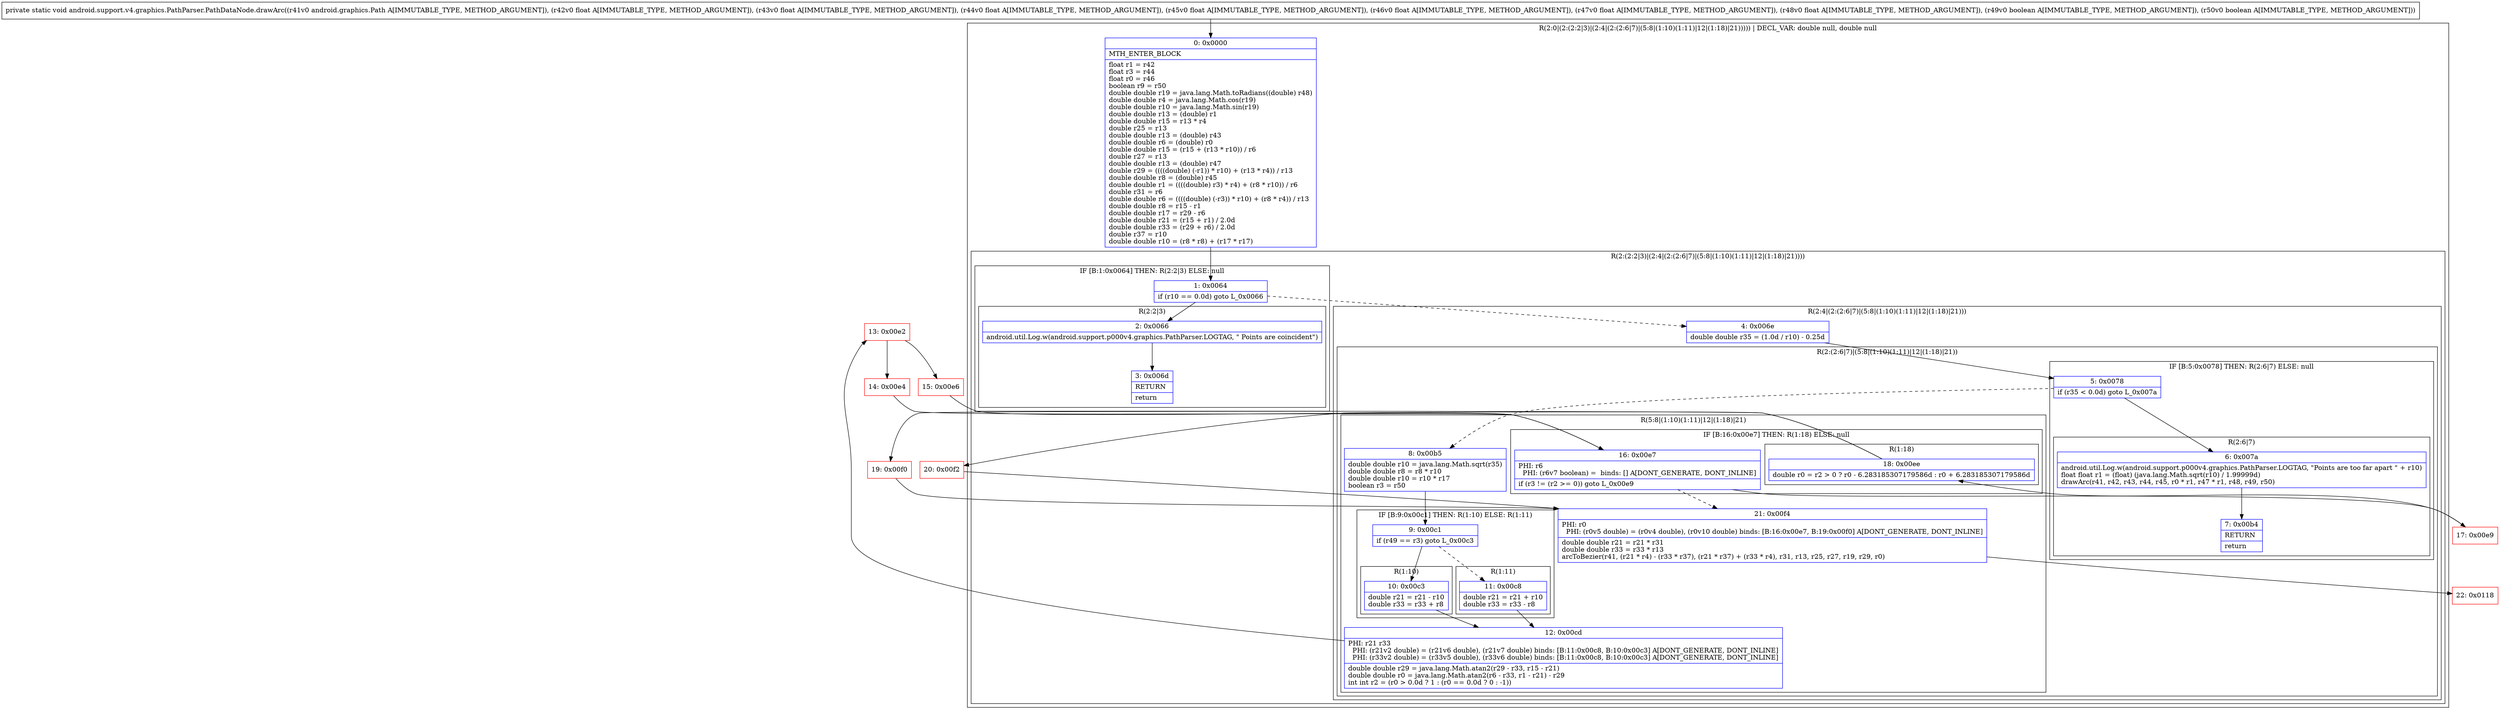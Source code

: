 digraph "CFG forandroid.support.v4.graphics.PathParser.PathDataNode.drawArc(Landroid\/graphics\/Path;FFFFFFFZZ)V" {
subgraph cluster_Region_1724706022 {
label = "R(2:0|(2:(2:2|3)|(2:4|(2:(2:6|7)|(5:8|(1:10)(1:11)|12|(1:18)|21))))) | DECL_VAR: double null, double null\l";
node [shape=record,color=blue];
Node_0 [shape=record,label="{0\:\ 0x0000|MTH_ENTER_BLOCK\l|float r1 = r42\lfloat r3 = r44\lfloat r0 = r46\lboolean r9 = r50\ldouble double r19 = java.lang.Math.toRadians((double) r48)\ldouble double r4 = java.lang.Math.cos(r19)\ldouble double r10 = java.lang.Math.sin(r19)\ldouble double r13 = (double) r1\ldouble double r15 = r13 * r4\ldouble r25 = r13\ldouble double r13 = (double) r43\ldouble double r6 = (double) r0\ldouble double r15 = (r15 + (r13 * r10)) \/ r6\ldouble r27 = r13\ldouble double r13 = (double) r47\ldouble r29 = ((((double) (\-r1)) * r10) + (r13 * r4)) \/ r13\ldouble double r8 = (double) r45\ldouble double r1 = ((((double) r3) * r4) + (r8 * r10)) \/ r6\ldouble r31 = r6\ldouble double r6 = ((((double) (\-r3)) * r10) + (r8 * r4)) \/ r13\ldouble double r8 = r15 \- r1\ldouble double r17 = r29 \- r6\ldouble double r21 = (r15 + r1) \/ 2.0d\ldouble double r33 = (r29 + r6) \/ 2.0d\ldouble r37 = r10\ldouble double r10 = (r8 * r8) + (r17 * r17)\l}"];
subgraph cluster_Region_2080151931 {
label = "R(2:(2:2|3)|(2:4|(2:(2:6|7)|(5:8|(1:10)(1:11)|12|(1:18)|21))))";
node [shape=record,color=blue];
subgraph cluster_IfRegion_1126377666 {
label = "IF [B:1:0x0064] THEN: R(2:2|3) ELSE: null";
node [shape=record,color=blue];
Node_1 [shape=record,label="{1\:\ 0x0064|if (r10 == 0.0d) goto L_0x0066\l}"];
subgraph cluster_Region_1650015763 {
label = "R(2:2|3)";
node [shape=record,color=blue];
Node_2 [shape=record,label="{2\:\ 0x0066|android.util.Log.w(android.support.p000v4.graphics.PathParser.LOGTAG, \" Points are coincident\")\l}"];
Node_3 [shape=record,label="{3\:\ 0x006d|RETURN\l|return\l}"];
}
}
subgraph cluster_Region_296259965 {
label = "R(2:4|(2:(2:6|7)|(5:8|(1:10)(1:11)|12|(1:18)|21)))";
node [shape=record,color=blue];
Node_4 [shape=record,label="{4\:\ 0x006e|double double r35 = (1.0d \/ r10) \- 0.25d\l}"];
subgraph cluster_Region_1937301556 {
label = "R(2:(2:6|7)|(5:8|(1:10)(1:11)|12|(1:18)|21))";
node [shape=record,color=blue];
subgraph cluster_IfRegion_76319306 {
label = "IF [B:5:0x0078] THEN: R(2:6|7) ELSE: null";
node [shape=record,color=blue];
Node_5 [shape=record,label="{5\:\ 0x0078|if (r35 \< 0.0d) goto L_0x007a\l}"];
subgraph cluster_Region_121266925 {
label = "R(2:6|7)";
node [shape=record,color=blue];
Node_6 [shape=record,label="{6\:\ 0x007a|android.util.Log.w(android.support.p000v4.graphics.PathParser.LOGTAG, \"Points are too far apart \" + r10)\lfloat float r1 = (float) (java.lang.Math.sqrt(r10) \/ 1.99999d)\ldrawArc(r41, r42, r43, r44, r45, r0 * r1, r47 * r1, r48, r49, r50)\l}"];
Node_7 [shape=record,label="{7\:\ 0x00b4|RETURN\l|return\l}"];
}
}
subgraph cluster_Region_358146083 {
label = "R(5:8|(1:10)(1:11)|12|(1:18)|21)";
node [shape=record,color=blue];
Node_8 [shape=record,label="{8\:\ 0x00b5|double double r10 = java.lang.Math.sqrt(r35)\ldouble double r8 = r8 * r10\ldouble double r10 = r10 * r17\lboolean r3 = r50\l}"];
subgraph cluster_IfRegion_1132417912 {
label = "IF [B:9:0x00c1] THEN: R(1:10) ELSE: R(1:11)";
node [shape=record,color=blue];
Node_9 [shape=record,label="{9\:\ 0x00c1|if (r49 == r3) goto L_0x00c3\l}"];
subgraph cluster_Region_384858154 {
label = "R(1:10)";
node [shape=record,color=blue];
Node_10 [shape=record,label="{10\:\ 0x00c3|double r21 = r21 \- r10\ldouble r33 = r33 + r8\l}"];
}
subgraph cluster_Region_391781838 {
label = "R(1:11)";
node [shape=record,color=blue];
Node_11 [shape=record,label="{11\:\ 0x00c8|double r21 = r21 + r10\ldouble r33 = r33 \- r8\l}"];
}
}
Node_12 [shape=record,label="{12\:\ 0x00cd|PHI: r21 r33 \l  PHI: (r21v2 double) = (r21v6 double), (r21v7 double) binds: [B:11:0x00c8, B:10:0x00c3] A[DONT_GENERATE, DONT_INLINE]\l  PHI: (r33v2 double) = (r33v5 double), (r33v6 double) binds: [B:11:0x00c8, B:10:0x00c3] A[DONT_GENERATE, DONT_INLINE]\l|double double r29 = java.lang.Math.atan2(r29 \- r33, r15 \- r21)\ldouble double r0 = java.lang.Math.atan2(r6 \- r33, r1 \- r21) \- r29\lint int r2 = (r0 \> 0.0d ? 1 : (r0 == 0.0d ? 0 : \-1))\l}"];
subgraph cluster_IfRegion_432015085 {
label = "IF [B:16:0x00e7] THEN: R(1:18) ELSE: null";
node [shape=record,color=blue];
Node_16 [shape=record,label="{16\:\ 0x00e7|PHI: r6 \l  PHI: (r6v7 boolean) =  binds: [] A[DONT_GENERATE, DONT_INLINE]\l|if (r3 != (r2 \>= 0)) goto L_0x00e9\l}"];
subgraph cluster_Region_1287016401 {
label = "R(1:18)";
node [shape=record,color=blue];
Node_18 [shape=record,label="{18\:\ 0x00ee|double r0 = r2 \> 0 ? r0 \- 6.283185307179586d : r0 + 6.283185307179586d\l}"];
}
}
Node_21 [shape=record,label="{21\:\ 0x00f4|PHI: r0 \l  PHI: (r0v5 double) = (r0v4 double), (r0v10 double) binds: [B:16:0x00e7, B:19:0x00f0] A[DONT_GENERATE, DONT_INLINE]\l|double double r21 = r21 * r31\ldouble double r33 = r33 * r13\larcToBezier(r41, (r21 * r4) \- (r33 * r37), (r21 * r37) + (r33 * r4), r31, r13, r25, r27, r19, r29, r0)\l}"];
}
}
}
}
}
Node_13 [shape=record,color=red,label="{13\:\ 0x00e2}"];
Node_14 [shape=record,color=red,label="{14\:\ 0x00e4}"];
Node_15 [shape=record,color=red,label="{15\:\ 0x00e6}"];
Node_17 [shape=record,color=red,label="{17\:\ 0x00e9}"];
Node_19 [shape=record,color=red,label="{19\:\ 0x00f0}"];
Node_20 [shape=record,color=red,label="{20\:\ 0x00f2}"];
Node_22 [shape=record,color=red,label="{22\:\ 0x0118}"];
MethodNode[shape=record,label="{private static void android.support.v4.graphics.PathParser.PathDataNode.drawArc((r41v0 android.graphics.Path A[IMMUTABLE_TYPE, METHOD_ARGUMENT]), (r42v0 float A[IMMUTABLE_TYPE, METHOD_ARGUMENT]), (r43v0 float A[IMMUTABLE_TYPE, METHOD_ARGUMENT]), (r44v0 float A[IMMUTABLE_TYPE, METHOD_ARGUMENT]), (r45v0 float A[IMMUTABLE_TYPE, METHOD_ARGUMENT]), (r46v0 float A[IMMUTABLE_TYPE, METHOD_ARGUMENT]), (r47v0 float A[IMMUTABLE_TYPE, METHOD_ARGUMENT]), (r48v0 float A[IMMUTABLE_TYPE, METHOD_ARGUMENT]), (r49v0 boolean A[IMMUTABLE_TYPE, METHOD_ARGUMENT]), (r50v0 boolean A[IMMUTABLE_TYPE, METHOD_ARGUMENT])) }"];
MethodNode -> Node_0;
Node_0 -> Node_1;
Node_1 -> Node_2;
Node_1 -> Node_4[style=dashed];
Node_2 -> Node_3;
Node_4 -> Node_5;
Node_5 -> Node_6;
Node_5 -> Node_8[style=dashed];
Node_6 -> Node_7;
Node_8 -> Node_9;
Node_9 -> Node_10;
Node_9 -> Node_11[style=dashed];
Node_10 -> Node_12;
Node_11 -> Node_12;
Node_12 -> Node_13;
Node_16 -> Node_17;
Node_16 -> Node_21[style=dashed];
Node_18 -> Node_19;
Node_18 -> Node_20;
Node_21 -> Node_22;
Node_13 -> Node_14;
Node_13 -> Node_15;
Node_14 -> Node_16;
Node_15 -> Node_16;
Node_17 -> Node_18;
Node_19 -> Node_21;
Node_20 -> Node_21;
}

